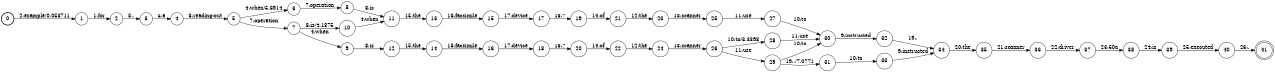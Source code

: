 digraph FST {
rankdir = LR;
size = "8.5,11";
label = "";
center = 1;
orientation = Portrait;
ranksep = "0.4";
nodesep = "0.25";
0 [label = "0", shape = circle, style = bold, fontsize = 14]
	0 -> 1 [label = "2:example/0.053711", fontsize = 14];
1 [label = "1", shape = circle, style = solid, fontsize = 14]
	1 -> 2 [label = "1:for", fontsize = 14];
2 [label = "2", shape = circle, style = solid, fontsize = 14]
	2 -> 3 [label = "3:,", fontsize = 14];
3 [label = "3", shape = circle, style = solid, fontsize = 14]
	3 -> 4 [label = "5:a", fontsize = 14];
4 [label = "4", shape = circle, style = solid, fontsize = 14]
	4 -> 5 [label = "6:reading-out", fontsize = 14];
5 [label = "5", shape = circle, style = solid, fontsize = 14]
	5 -> 6 [label = "4:when/5.6914", fontsize = 14];
	5 -> 7 [label = "7:operation", fontsize = 14];
6 [label = "6", shape = circle, style = solid, fontsize = 14]
	6 -> 8 [label = "7:operation", fontsize = 14];
7 [label = "7", shape = circle, style = solid, fontsize = 14]
	7 -> 9 [label = "4:when", fontsize = 14];
	7 -> 10 [label = "8:is/4.1875", fontsize = 14];
8 [label = "8", shape = circle, style = solid, fontsize = 14]
	8 -> 11 [label = "8:is", fontsize = 14];
9 [label = "9", shape = circle, style = solid, fontsize = 14]
	9 -> 12 [label = "8:is", fontsize = 14];
10 [label = "10", shape = circle, style = solid, fontsize = 14]
	10 -> 11 [label = "4:when", fontsize = 14];
11 [label = "11", shape = circle, style = solid, fontsize = 14]
	11 -> 13 [label = "15:the", fontsize = 14];
12 [label = "12", shape = circle, style = solid, fontsize = 14]
	12 -> 14 [label = "15:the", fontsize = 14];
13 [label = "13", shape = circle, style = solid, fontsize = 14]
	13 -> 15 [label = "16:facsimile", fontsize = 14];
14 [label = "14", shape = circle, style = solid, fontsize = 14]
	14 -> 16 [label = "16:facsimile", fontsize = 14];
15 [label = "15", shape = circle, style = solid, fontsize = 14]
	15 -> 17 [label = "17:device", fontsize = 14];
16 [label = "16", shape = circle, style = solid, fontsize = 14]
	16 -> 18 [label = "17:device", fontsize = 14];
17 [label = "17", shape = circle, style = solid, fontsize = 14]
	17 -> 19 [label = "18:7", fontsize = 14];
18 [label = "18", shape = circle, style = solid, fontsize = 14]
	18 -> 20 [label = "18:7", fontsize = 14];
19 [label = "19", shape = circle, style = solid, fontsize = 14]
	19 -> 21 [label = "14:of", fontsize = 14];
20 [label = "20", shape = circle, style = solid, fontsize = 14]
	20 -> 22 [label = "14:of", fontsize = 14];
21 [label = "21", shape = circle, style = solid, fontsize = 14]
	21 -> 23 [label = "12:the", fontsize = 14];
22 [label = "22", shape = circle, style = solid, fontsize = 14]
	22 -> 24 [label = "12:the", fontsize = 14];
23 [label = "23", shape = circle, style = solid, fontsize = 14]
	23 -> 25 [label = "13:scanner", fontsize = 14];
24 [label = "24", shape = circle, style = solid, fontsize = 14]
	24 -> 26 [label = "13:scanner", fontsize = 14];
25 [label = "25", shape = circle, style = solid, fontsize = 14]
	25 -> 27 [label = "11:use", fontsize = 14];
26 [label = "26", shape = circle, style = solid, fontsize = 14]
	26 -> 28 [label = "10:to/3.3398", fontsize = 14];
	26 -> 29 [label = "11:use", fontsize = 14];
27 [label = "27", shape = circle, style = solid, fontsize = 14]
	27 -> 30 [label = "10:to", fontsize = 14];
28 [label = "28", shape = circle, style = solid, fontsize = 14]
	28 -> 30 [label = "11:use", fontsize = 14];
29 [label = "29", shape = circle, style = solid, fontsize = 14]
	29 -> 31 [label = "19:,/7.0771", fontsize = 14];
	29 -> 30 [label = "10:to", fontsize = 14];
30 [label = "30", shape = circle, style = solid, fontsize = 14]
	30 -> 32 [label = "9:instructed", fontsize = 14];
31 [label = "31", shape = circle, style = solid, fontsize = 14]
	31 -> 33 [label = "10:to", fontsize = 14];
32 [label = "32", shape = circle, style = solid, fontsize = 14]
	32 -> 34 [label = "19:,", fontsize = 14];
33 [label = "33", shape = circle, style = solid, fontsize = 14]
	33 -> 34 [label = "9:instructed", fontsize = 14];
34 [label = "34", shape = circle, style = solid, fontsize = 14]
	34 -> 35 [label = "20:the", fontsize = 14];
35 [label = "35", shape = circle, style = solid, fontsize = 14]
	35 -> 36 [label = "21:scanner", fontsize = 14];
36 [label = "36", shape = circle, style = solid, fontsize = 14]
	36 -> 37 [label = "22:driver", fontsize = 14];
37 [label = "37", shape = circle, style = solid, fontsize = 14]
	37 -> 38 [label = "23:50a", fontsize = 14];
38 [label = "38", shape = circle, style = solid, fontsize = 14]
	38 -> 39 [label = "24:is", fontsize = 14];
39 [label = "39", shape = circle, style = solid, fontsize = 14]
	39 -> 40 [label = "25:executed", fontsize = 14];
40 [label = "40", shape = circle, style = solid, fontsize = 14]
	40 -> 41 [label = "26:.", fontsize = 14];
41 [label = "41", shape = doublecircle, style = solid, fontsize = 14]
}
